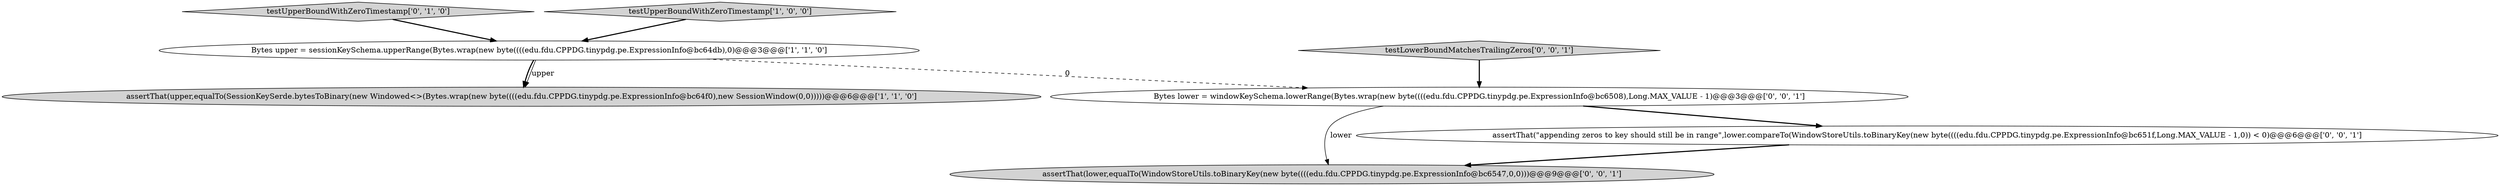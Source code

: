 digraph {
3 [style = filled, label = "testUpperBoundWithZeroTimestamp['0', '1', '0']", fillcolor = lightgray, shape = diamond image = "AAA0AAABBB2BBB"];
1 [style = filled, label = "Bytes upper = sessionKeySchema.upperRange(Bytes.wrap(new byte((((edu.fdu.CPPDG.tinypdg.pe.ExpressionInfo@bc64db),0)@@@3@@@['1', '1', '0']", fillcolor = white, shape = ellipse image = "AAA0AAABBB1BBB"];
5 [style = filled, label = "assertThat(lower,equalTo(WindowStoreUtils.toBinaryKey(new byte((((edu.fdu.CPPDG.tinypdg.pe.ExpressionInfo@bc6547,0,0)))@@@9@@@['0', '0', '1']", fillcolor = lightgray, shape = ellipse image = "AAA0AAABBB3BBB"];
4 [style = filled, label = "testLowerBoundMatchesTrailingZeros['0', '0', '1']", fillcolor = lightgray, shape = diamond image = "AAA0AAABBB3BBB"];
7 [style = filled, label = "assertThat(\"appending zeros to key should still be in range\",lower.compareTo(WindowStoreUtils.toBinaryKey(new byte((((edu.fdu.CPPDG.tinypdg.pe.ExpressionInfo@bc651f,Long.MAX_VALUE - 1,0)) < 0)@@@6@@@['0', '0', '1']", fillcolor = white, shape = ellipse image = "AAA0AAABBB3BBB"];
2 [style = filled, label = "testUpperBoundWithZeroTimestamp['1', '0', '0']", fillcolor = lightgray, shape = diamond image = "AAA0AAABBB1BBB"];
0 [style = filled, label = "assertThat(upper,equalTo(SessionKeySerde.bytesToBinary(new Windowed<>(Bytes.wrap(new byte((((edu.fdu.CPPDG.tinypdg.pe.ExpressionInfo@bc64f0),new SessionWindow(0,0)))))@@@6@@@['1', '1', '0']", fillcolor = lightgray, shape = ellipse image = "AAA0AAABBB1BBB"];
6 [style = filled, label = "Bytes lower = windowKeySchema.lowerRange(Bytes.wrap(new byte((((edu.fdu.CPPDG.tinypdg.pe.ExpressionInfo@bc6508),Long.MAX_VALUE - 1)@@@3@@@['0', '0', '1']", fillcolor = white, shape = ellipse image = "AAA0AAABBB3BBB"];
7->5 [style = bold, label=""];
1->0 [style = bold, label=""];
6->7 [style = bold, label=""];
3->1 [style = bold, label=""];
1->0 [style = solid, label="upper"];
4->6 [style = bold, label=""];
1->6 [style = dashed, label="0"];
2->1 [style = bold, label=""];
6->5 [style = solid, label="lower"];
}
